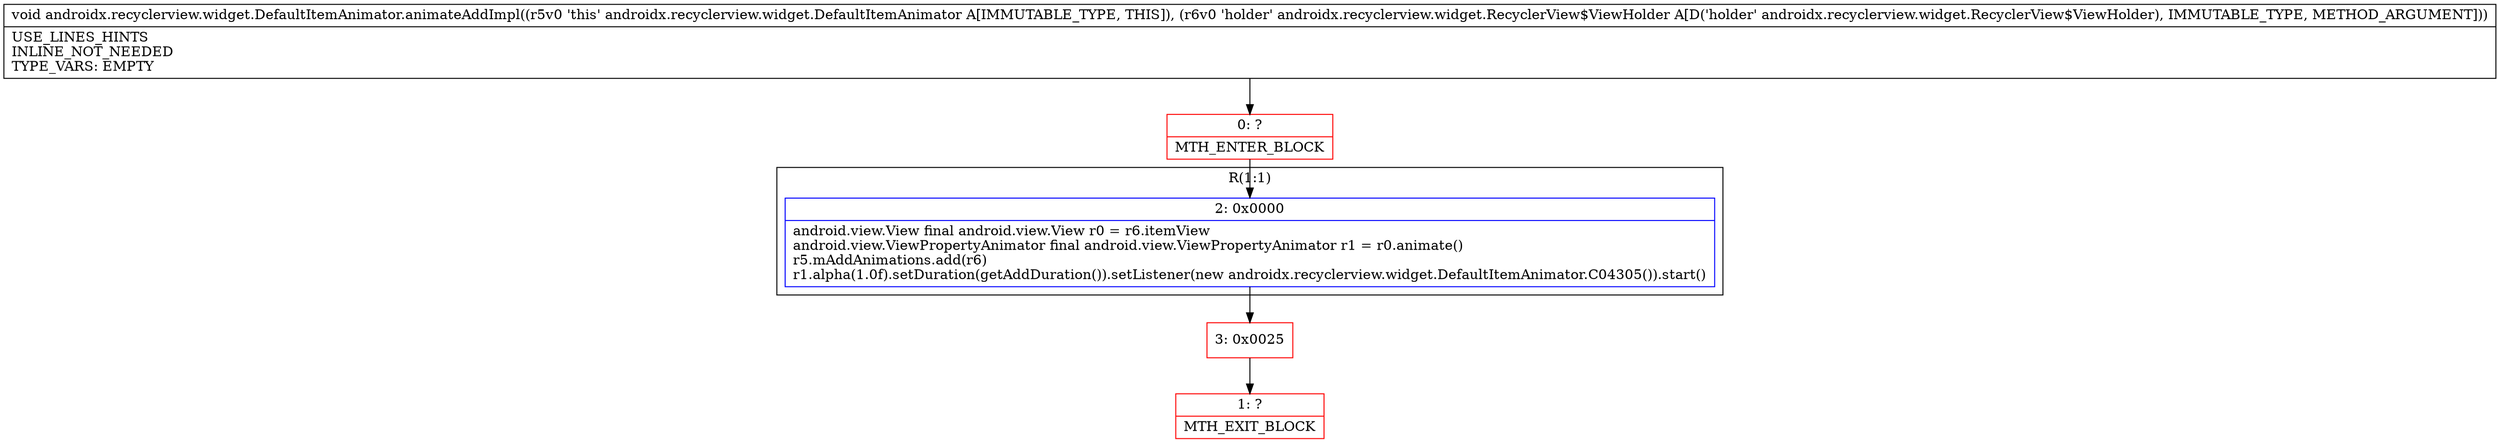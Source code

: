 digraph "CFG forandroidx.recyclerview.widget.DefaultItemAnimator.animateAddImpl(Landroidx\/recyclerview\/widget\/RecyclerView$ViewHolder;)V" {
subgraph cluster_Region_879445829 {
label = "R(1:1)";
node [shape=record,color=blue];
Node_2 [shape=record,label="{2\:\ 0x0000|android.view.View final android.view.View r0 = r6.itemView\landroid.view.ViewPropertyAnimator final android.view.ViewPropertyAnimator r1 = r0.animate()\lr5.mAddAnimations.add(r6)\lr1.alpha(1.0f).setDuration(getAddDuration()).setListener(new androidx.recyclerview.widget.DefaultItemAnimator.C04305()).start()\l}"];
}
Node_0 [shape=record,color=red,label="{0\:\ ?|MTH_ENTER_BLOCK\l}"];
Node_3 [shape=record,color=red,label="{3\:\ 0x0025}"];
Node_1 [shape=record,color=red,label="{1\:\ ?|MTH_EXIT_BLOCK\l}"];
MethodNode[shape=record,label="{void androidx.recyclerview.widget.DefaultItemAnimator.animateAddImpl((r5v0 'this' androidx.recyclerview.widget.DefaultItemAnimator A[IMMUTABLE_TYPE, THIS]), (r6v0 'holder' androidx.recyclerview.widget.RecyclerView$ViewHolder A[D('holder' androidx.recyclerview.widget.RecyclerView$ViewHolder), IMMUTABLE_TYPE, METHOD_ARGUMENT]))  | USE_LINES_HINTS\lINLINE_NOT_NEEDED\lTYPE_VARS: EMPTY\l}"];
MethodNode -> Node_0;Node_2 -> Node_3;
Node_0 -> Node_2;
Node_3 -> Node_1;
}

